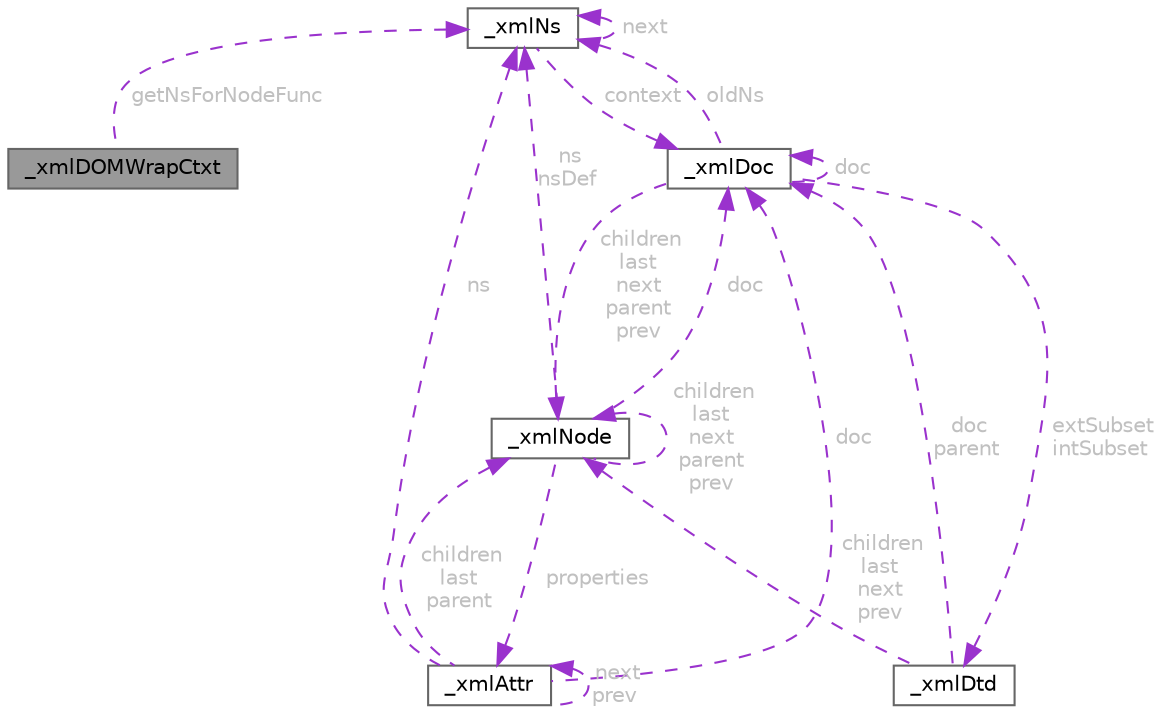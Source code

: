 digraph "_xmlDOMWrapCtxt"
{
 // LATEX_PDF_SIZE
  bgcolor="transparent";
  edge [fontname=Helvetica,fontsize=10,labelfontname=Helvetica,labelfontsize=10];
  node [fontname=Helvetica,fontsize=10,shape=box,height=0.2,width=0.4];
  Node1 [label="_xmlDOMWrapCtxt",height=0.2,width=0.4,color="gray40", fillcolor="grey60", style="filled", fontcolor="black",tooltip=" "];
  Node2 -> Node1 [dir="back",color="darkorchid3",style="dashed",label=" getNsForNodeFunc",fontcolor="grey" ];
  Node2 [label="_xmlNs",height=0.2,width=0.4,color="gray40", fillcolor="white", style="filled",URL="$struct__xml_ns.html",tooltip=" "];
  Node2 -> Node2 [dir="back",color="darkorchid3",style="dashed",label=" next",fontcolor="grey" ];
  Node3 -> Node2 [dir="back",color="darkorchid3",style="dashed",label=" context",fontcolor="grey" ];
  Node3 [label="_xmlDoc",height=0.2,width=0.4,color="gray40", fillcolor="white", style="filled",URL="$struct__xml_doc.html",tooltip=" "];
  Node4 -> Node3 [dir="back",color="darkorchid3",style="dashed",label=" children\nlast\nnext\nparent\nprev",fontcolor="grey" ];
  Node4 [label="_xmlNode",height=0.2,width=0.4,color="gray40", fillcolor="white", style="filled",URL="$struct__xml_node.html",tooltip=" "];
  Node4 -> Node4 [dir="back",color="darkorchid3",style="dashed",label=" children\nlast\nnext\nparent\nprev",fontcolor="grey" ];
  Node3 -> Node4 [dir="back",color="darkorchid3",style="dashed",label=" doc",fontcolor="grey" ];
  Node2 -> Node4 [dir="back",color="darkorchid3",style="dashed",label=" ns\nnsDef",fontcolor="grey" ];
  Node5 -> Node4 [dir="back",color="darkorchid3",style="dashed",label=" properties",fontcolor="grey" ];
  Node5 [label="_xmlAttr",height=0.2,width=0.4,color="gray40", fillcolor="white", style="filled",URL="$struct__xml_attr.html",tooltip=" "];
  Node4 -> Node5 [dir="back",color="darkorchid3",style="dashed",label=" children\nlast\nparent",fontcolor="grey" ];
  Node5 -> Node5 [dir="back",color="darkorchid3",style="dashed",label=" next\nprev",fontcolor="grey" ];
  Node3 -> Node5 [dir="back",color="darkorchid3",style="dashed",label=" doc",fontcolor="grey" ];
  Node2 -> Node5 [dir="back",color="darkorchid3",style="dashed",label=" ns",fontcolor="grey" ];
  Node3 -> Node3 [dir="back",color="darkorchid3",style="dashed",label=" doc",fontcolor="grey" ];
  Node6 -> Node3 [dir="back",color="darkorchid3",style="dashed",label=" extSubset\nintSubset",fontcolor="grey" ];
  Node6 [label="_xmlDtd",height=0.2,width=0.4,color="gray40", fillcolor="white", style="filled",URL="$struct__xml_dtd.html",tooltip=" "];
  Node4 -> Node6 [dir="back",color="darkorchid3",style="dashed",label=" children\nlast\nnext\nprev",fontcolor="grey" ];
  Node3 -> Node6 [dir="back",color="darkorchid3",style="dashed",label=" doc\nparent",fontcolor="grey" ];
  Node2 -> Node3 [dir="back",color="darkorchid3",style="dashed",label=" oldNs",fontcolor="grey" ];
}
